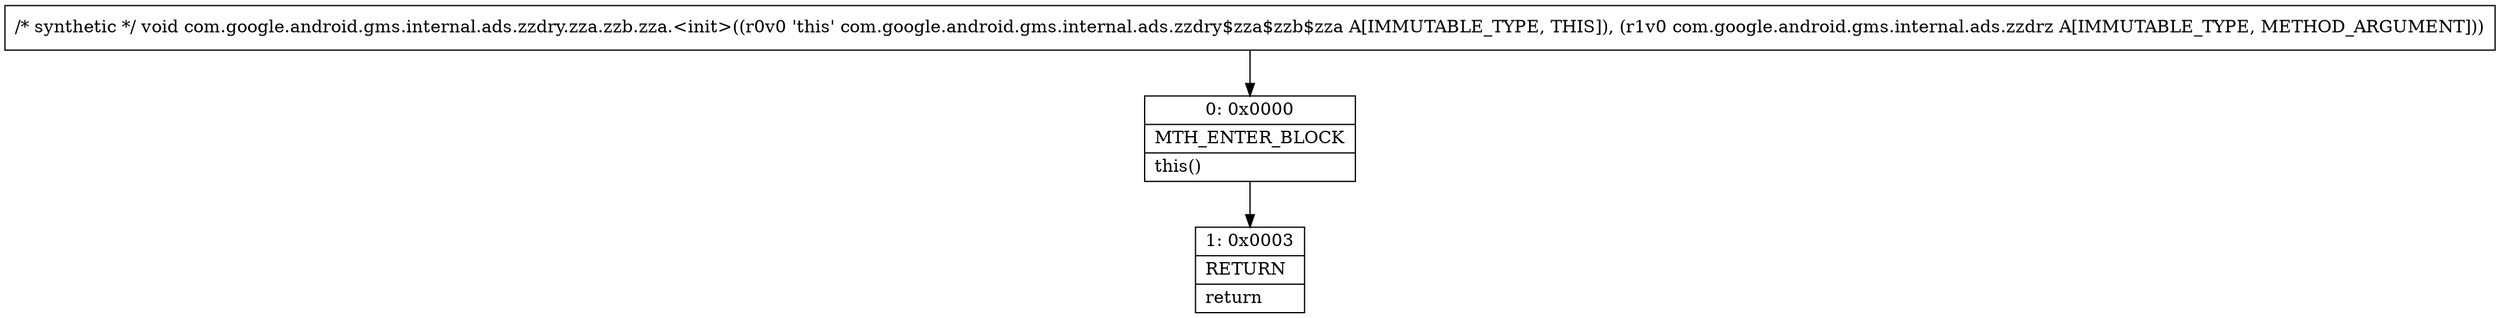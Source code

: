 digraph "CFG forcom.google.android.gms.internal.ads.zzdry.zza.zzb.zza.\<init\>(Lcom\/google\/android\/gms\/internal\/ads\/zzdrz;)V" {
Node_0 [shape=record,label="{0\:\ 0x0000|MTH_ENTER_BLOCK\l|this()\l}"];
Node_1 [shape=record,label="{1\:\ 0x0003|RETURN\l|return\l}"];
MethodNode[shape=record,label="{\/* synthetic *\/ void com.google.android.gms.internal.ads.zzdry.zza.zzb.zza.\<init\>((r0v0 'this' com.google.android.gms.internal.ads.zzdry$zza$zzb$zza A[IMMUTABLE_TYPE, THIS]), (r1v0 com.google.android.gms.internal.ads.zzdrz A[IMMUTABLE_TYPE, METHOD_ARGUMENT])) }"];
MethodNode -> Node_0;
Node_0 -> Node_1;
}

